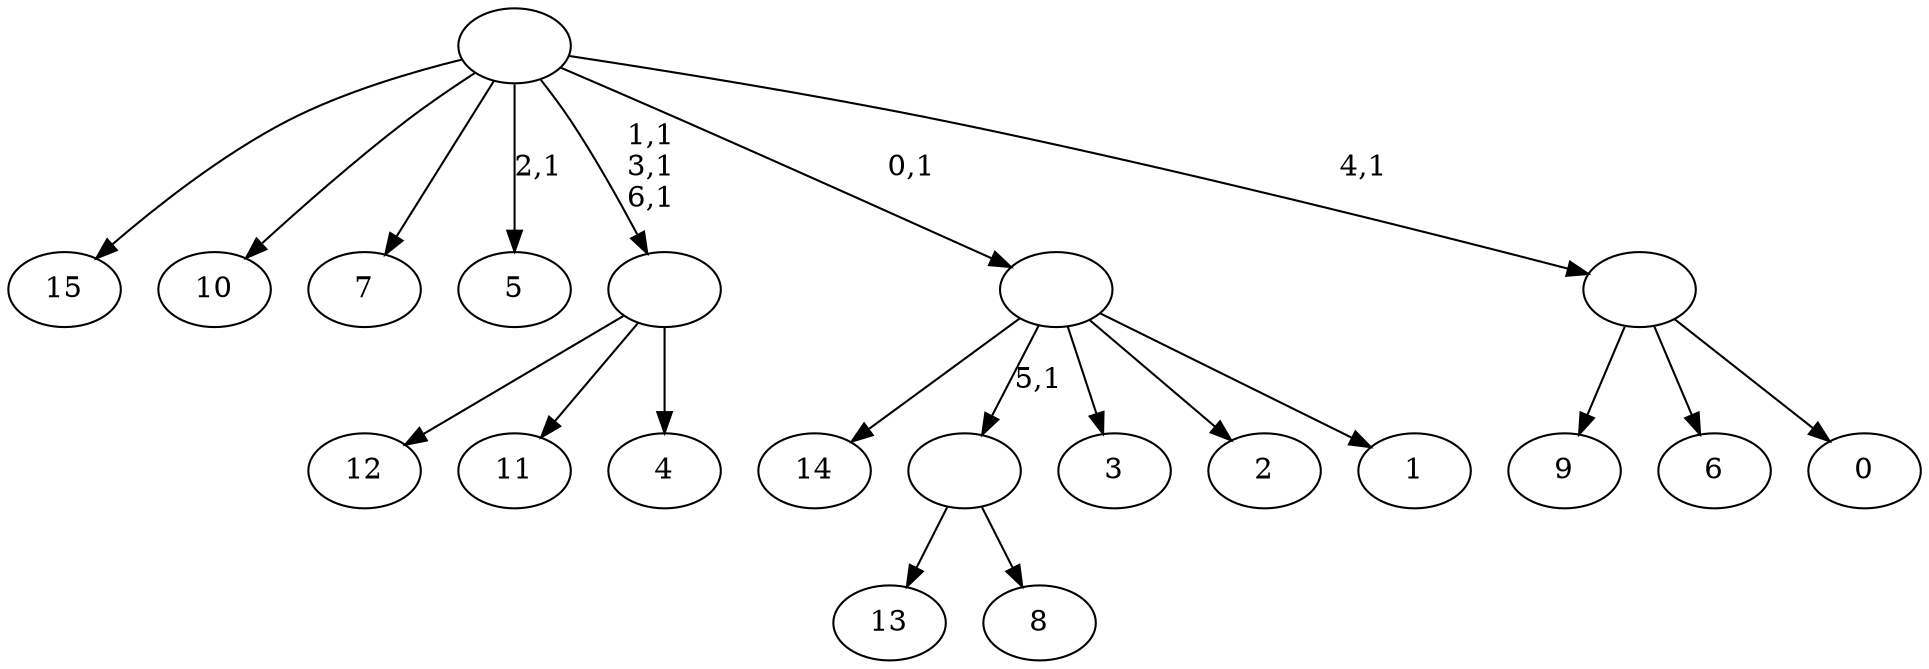digraph T {
	23 [label="15"]
	22 [label="14"]
	21 [label="13"]
	20 [label="12"]
	19 [label="11"]
	18 [label="10"]
	17 [label="9"]
	16 [label="8"]
	15 [label=""]
	14 [label="7"]
	13 [label="6"]
	12 [label="5"]
	10 [label="4"]
	9 [label=""]
	6 [label="3"]
	5 [label="2"]
	4 [label="1"]
	3 [label=""]
	2 [label="0"]
	1 [label=""]
	0 [label=""]
	15 -> 21 [label=""]
	15 -> 16 [label=""]
	9 -> 20 [label=""]
	9 -> 19 [label=""]
	9 -> 10 [label=""]
	3 -> 22 [label=""]
	3 -> 15 [label="5,1"]
	3 -> 6 [label=""]
	3 -> 5 [label=""]
	3 -> 4 [label=""]
	1 -> 17 [label=""]
	1 -> 13 [label=""]
	1 -> 2 [label=""]
	0 -> 9 [label="1,1\n3,1\n6,1"]
	0 -> 12 [label="2,1"]
	0 -> 23 [label=""]
	0 -> 18 [label=""]
	0 -> 14 [label=""]
	0 -> 3 [label="0,1"]
	0 -> 1 [label="4,1"]
}
